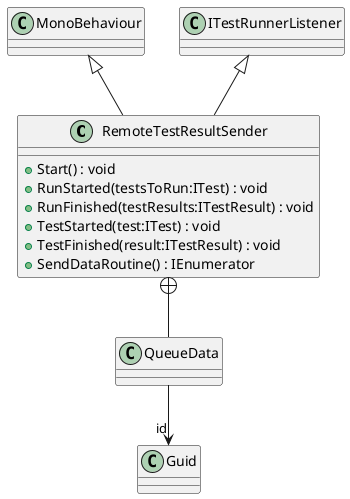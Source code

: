@startuml
class RemoteTestResultSender {
    + Start() : void
    + RunStarted(testsToRun:ITest) : void
    + RunFinished(testResults:ITestResult) : void
    + TestStarted(test:ITest) : void
    + TestFinished(result:ITestResult) : void
    + SendDataRoutine() : IEnumerator
}
class QueueData {
}
MonoBehaviour <|-- RemoteTestResultSender
ITestRunnerListener <|-- RemoteTestResultSender
RemoteTestResultSender +-- QueueData
QueueData --> "id" Guid
@enduml
